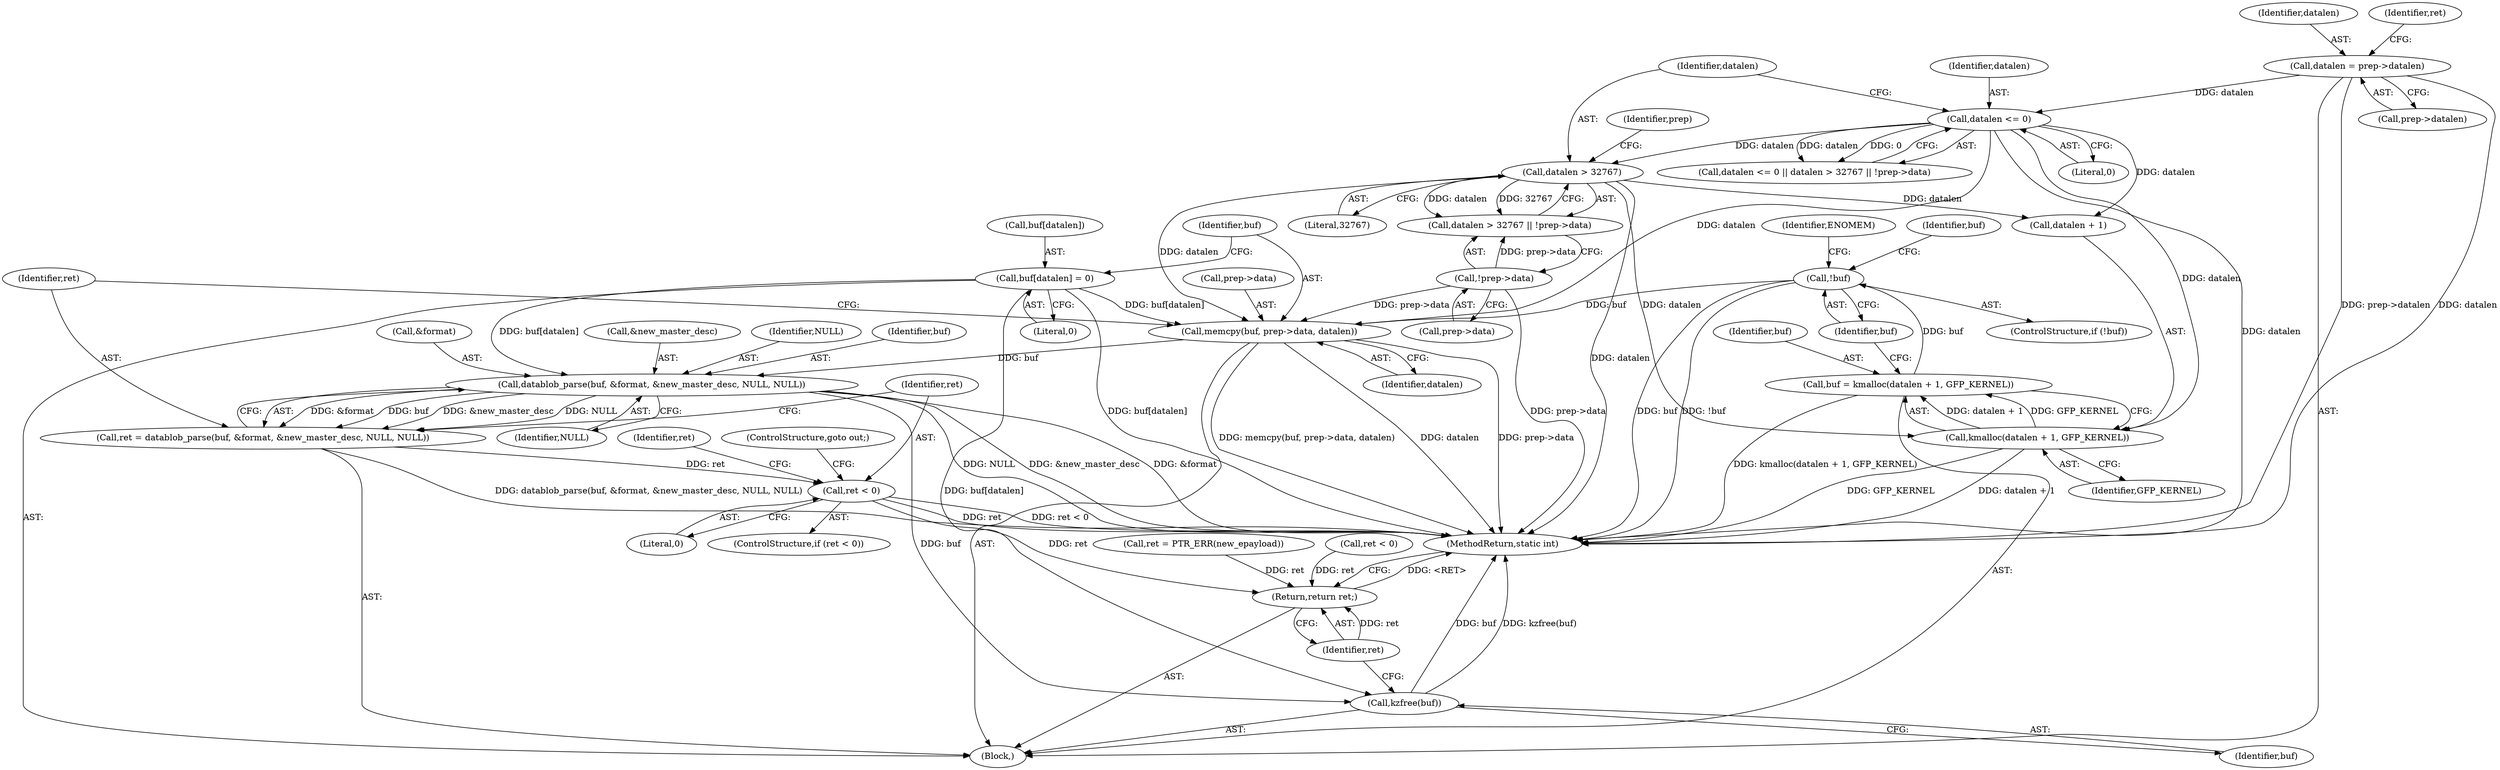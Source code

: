 digraph "0_linux_363b02dab09b3226f3bd1420dad9c72b79a42a76_2@API" {
"1000174" [label="(Call,memcpy(buf, prep->data, datalen))"];
"1000169" [label="(Call,buf[datalen] = 0)"];
"1000164" [label="(Call,!buf)"];
"1000156" [label="(Call,buf = kmalloc(datalen + 1, GFP_KERNEL))"];
"1000158" [label="(Call,kmalloc(datalen + 1, GFP_KERNEL))"];
"1000142" [label="(Call,datalen <= 0)"];
"1000125" [label="(Call,datalen = prep->datalen)"];
"1000146" [label="(Call,datalen > 32767)"];
"1000149" [label="(Call,!prep->data)"];
"1000182" [label="(Call,datablob_parse(buf, &format, &new_master_desc, NULL, NULL))"];
"1000180" [label="(Call,ret = datablob_parse(buf, &format, &new_master_desc, NULL, NULL))"];
"1000191" [label="(Call,ret < 0)"];
"1000266" [label="(Return,return ret;)"];
"1000264" [label="(Call,kzfree(buf))"];
"1000145" [label="(Call,datalen > 32767 || !prep->data)"];
"1000188" [label="(Identifier,NULL)"];
"1000149" [label="(Call,!prep->data)"];
"1000222" [label="(Call,ret = PTR_ERR(new_epayload))"];
"1000146" [label="(Call,datalen > 32767)"];
"1000142" [label="(Call,datalen <= 0)"];
"1000203" [label="(Call,ret < 0)"];
"1000162" [label="(Identifier,GFP_KERNEL)"];
"1000175" [label="(Identifier,buf)"];
"1000181" [label="(Identifier,ret)"];
"1000125" [label="(Call,datalen = prep->datalen)"];
"1000190" [label="(ControlStructure,if (ret < 0))"];
"1000266" [label="(Return,return ret;)"];
"1000148" [label="(Literal,32767)"];
"1000168" [label="(Identifier,ENOMEM)"];
"1000144" [label="(Literal,0)"];
"1000150" [label="(Call,prep->data)"];
"1000127" [label="(Call,prep->datalen)"];
"1000151" [label="(Identifier,prep)"];
"1000163" [label="(ControlStructure,if (!buf))"];
"1000173" [label="(Literal,0)"];
"1000179" [label="(Identifier,datalen)"];
"1000171" [label="(Identifier,buf)"];
"1000158" [label="(Call,kmalloc(datalen + 1, GFP_KERNEL))"];
"1000126" [label="(Identifier,datalen)"];
"1000189" [label="(Identifier,NULL)"];
"1000192" [label="(Identifier,ret)"];
"1000182" [label="(Call,datablob_parse(buf, &format, &new_master_desc, NULL, NULL))"];
"1000196" [label="(Identifier,ret)"];
"1000183" [label="(Identifier,buf)"];
"1000267" [label="(Identifier,ret)"];
"1000264" [label="(Call,kzfree(buf))"];
"1000169" [label="(Call,buf[datalen] = 0)"];
"1000170" [label="(Call,buf[datalen])"];
"1000184" [label="(Call,&format)"];
"1000194" [label="(ControlStructure,goto out;)"];
"1000143" [label="(Identifier,datalen)"];
"1000103" [label="(Block,)"];
"1000176" [label="(Call,prep->data)"];
"1000165" [label="(Identifier,buf)"];
"1000159" [label="(Call,datalen + 1)"];
"1000174" [label="(Call,memcpy(buf, prep->data, datalen))"];
"1000132" [label="(Identifier,ret)"];
"1000157" [label="(Identifier,buf)"];
"1000186" [label="(Call,&new_master_desc)"];
"1000164" [label="(Call,!buf)"];
"1000180" [label="(Call,ret = datablob_parse(buf, &format, &new_master_desc, NULL, NULL))"];
"1000141" [label="(Call,datalen <= 0 || datalen > 32767 || !prep->data)"];
"1000156" [label="(Call,buf = kmalloc(datalen + 1, GFP_KERNEL))"];
"1000265" [label="(Identifier,buf)"];
"1000191" [label="(Call,ret < 0)"];
"1000147" [label="(Identifier,datalen)"];
"1000268" [label="(MethodReturn,static int)"];
"1000193" [label="(Literal,0)"];
"1000174" -> "1000103"  [label="AST: "];
"1000174" -> "1000179"  [label="CFG: "];
"1000175" -> "1000174"  [label="AST: "];
"1000176" -> "1000174"  [label="AST: "];
"1000179" -> "1000174"  [label="AST: "];
"1000181" -> "1000174"  [label="CFG: "];
"1000174" -> "1000268"  [label="DDG: datalen"];
"1000174" -> "1000268"  [label="DDG: prep->data"];
"1000174" -> "1000268"  [label="DDG: memcpy(buf, prep->data, datalen)"];
"1000169" -> "1000174"  [label="DDG: buf[datalen]"];
"1000164" -> "1000174"  [label="DDG: buf"];
"1000149" -> "1000174"  [label="DDG: prep->data"];
"1000142" -> "1000174"  [label="DDG: datalen"];
"1000146" -> "1000174"  [label="DDG: datalen"];
"1000174" -> "1000182"  [label="DDG: buf"];
"1000169" -> "1000103"  [label="AST: "];
"1000169" -> "1000173"  [label="CFG: "];
"1000170" -> "1000169"  [label="AST: "];
"1000173" -> "1000169"  [label="AST: "];
"1000175" -> "1000169"  [label="CFG: "];
"1000169" -> "1000268"  [label="DDG: buf[datalen]"];
"1000169" -> "1000182"  [label="DDG: buf[datalen]"];
"1000169" -> "1000264"  [label="DDG: buf[datalen]"];
"1000164" -> "1000163"  [label="AST: "];
"1000164" -> "1000165"  [label="CFG: "];
"1000165" -> "1000164"  [label="AST: "];
"1000168" -> "1000164"  [label="CFG: "];
"1000171" -> "1000164"  [label="CFG: "];
"1000164" -> "1000268"  [label="DDG: !buf"];
"1000164" -> "1000268"  [label="DDG: buf"];
"1000156" -> "1000164"  [label="DDG: buf"];
"1000156" -> "1000103"  [label="AST: "];
"1000156" -> "1000158"  [label="CFG: "];
"1000157" -> "1000156"  [label="AST: "];
"1000158" -> "1000156"  [label="AST: "];
"1000165" -> "1000156"  [label="CFG: "];
"1000156" -> "1000268"  [label="DDG: kmalloc(datalen + 1, GFP_KERNEL)"];
"1000158" -> "1000156"  [label="DDG: datalen + 1"];
"1000158" -> "1000156"  [label="DDG: GFP_KERNEL"];
"1000158" -> "1000162"  [label="CFG: "];
"1000159" -> "1000158"  [label="AST: "];
"1000162" -> "1000158"  [label="AST: "];
"1000158" -> "1000268"  [label="DDG: datalen + 1"];
"1000158" -> "1000268"  [label="DDG: GFP_KERNEL"];
"1000142" -> "1000158"  [label="DDG: datalen"];
"1000146" -> "1000158"  [label="DDG: datalen"];
"1000142" -> "1000141"  [label="AST: "];
"1000142" -> "1000144"  [label="CFG: "];
"1000143" -> "1000142"  [label="AST: "];
"1000144" -> "1000142"  [label="AST: "];
"1000147" -> "1000142"  [label="CFG: "];
"1000141" -> "1000142"  [label="CFG: "];
"1000142" -> "1000268"  [label="DDG: datalen"];
"1000142" -> "1000141"  [label="DDG: datalen"];
"1000142" -> "1000141"  [label="DDG: 0"];
"1000125" -> "1000142"  [label="DDG: datalen"];
"1000142" -> "1000146"  [label="DDG: datalen"];
"1000142" -> "1000159"  [label="DDG: datalen"];
"1000125" -> "1000103"  [label="AST: "];
"1000125" -> "1000127"  [label="CFG: "];
"1000126" -> "1000125"  [label="AST: "];
"1000127" -> "1000125"  [label="AST: "];
"1000132" -> "1000125"  [label="CFG: "];
"1000125" -> "1000268"  [label="DDG: datalen"];
"1000125" -> "1000268"  [label="DDG: prep->datalen"];
"1000146" -> "1000145"  [label="AST: "];
"1000146" -> "1000148"  [label="CFG: "];
"1000147" -> "1000146"  [label="AST: "];
"1000148" -> "1000146"  [label="AST: "];
"1000151" -> "1000146"  [label="CFG: "];
"1000145" -> "1000146"  [label="CFG: "];
"1000146" -> "1000268"  [label="DDG: datalen"];
"1000146" -> "1000145"  [label="DDG: datalen"];
"1000146" -> "1000145"  [label="DDG: 32767"];
"1000146" -> "1000159"  [label="DDG: datalen"];
"1000149" -> "1000145"  [label="AST: "];
"1000149" -> "1000150"  [label="CFG: "];
"1000150" -> "1000149"  [label="AST: "];
"1000145" -> "1000149"  [label="CFG: "];
"1000149" -> "1000268"  [label="DDG: prep->data"];
"1000149" -> "1000145"  [label="DDG: prep->data"];
"1000182" -> "1000180"  [label="AST: "];
"1000182" -> "1000189"  [label="CFG: "];
"1000183" -> "1000182"  [label="AST: "];
"1000184" -> "1000182"  [label="AST: "];
"1000186" -> "1000182"  [label="AST: "];
"1000188" -> "1000182"  [label="AST: "];
"1000189" -> "1000182"  [label="AST: "];
"1000180" -> "1000182"  [label="CFG: "];
"1000182" -> "1000268"  [label="DDG: NULL"];
"1000182" -> "1000268"  [label="DDG: &new_master_desc"];
"1000182" -> "1000268"  [label="DDG: &format"];
"1000182" -> "1000180"  [label="DDG: &format"];
"1000182" -> "1000180"  [label="DDG: buf"];
"1000182" -> "1000180"  [label="DDG: &new_master_desc"];
"1000182" -> "1000180"  [label="DDG: NULL"];
"1000182" -> "1000264"  [label="DDG: buf"];
"1000180" -> "1000103"  [label="AST: "];
"1000181" -> "1000180"  [label="AST: "];
"1000192" -> "1000180"  [label="CFG: "];
"1000180" -> "1000268"  [label="DDG: datablob_parse(buf, &format, &new_master_desc, NULL, NULL)"];
"1000180" -> "1000191"  [label="DDG: ret"];
"1000191" -> "1000190"  [label="AST: "];
"1000191" -> "1000193"  [label="CFG: "];
"1000192" -> "1000191"  [label="AST: "];
"1000193" -> "1000191"  [label="AST: "];
"1000194" -> "1000191"  [label="CFG: "];
"1000196" -> "1000191"  [label="CFG: "];
"1000191" -> "1000268"  [label="DDG: ret < 0"];
"1000191" -> "1000268"  [label="DDG: ret"];
"1000191" -> "1000266"  [label="DDG: ret"];
"1000266" -> "1000103"  [label="AST: "];
"1000266" -> "1000267"  [label="CFG: "];
"1000267" -> "1000266"  [label="AST: "];
"1000268" -> "1000266"  [label="CFG: "];
"1000266" -> "1000268"  [label="DDG: <RET>"];
"1000267" -> "1000266"  [label="DDG: ret"];
"1000222" -> "1000266"  [label="DDG: ret"];
"1000203" -> "1000266"  [label="DDG: ret"];
"1000264" -> "1000103"  [label="AST: "];
"1000264" -> "1000265"  [label="CFG: "];
"1000265" -> "1000264"  [label="AST: "];
"1000267" -> "1000264"  [label="CFG: "];
"1000264" -> "1000268"  [label="DDG: buf"];
"1000264" -> "1000268"  [label="DDG: kzfree(buf)"];
}
